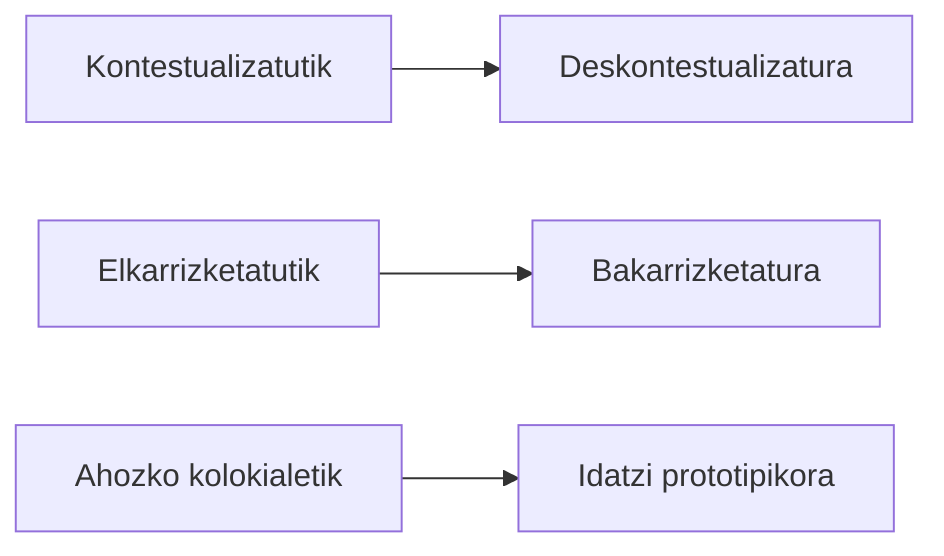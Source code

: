 flowchart LR
    tab1["Kontestualizatutik"] --> tab2["Deskontestualizatura"]
    tab3["Elkarrizketatutik"] --> tab4["Bakarrizketatura"]
    tab5["Ahozko kolokialetik"] --> tab6["Idatzi prototipikora"]